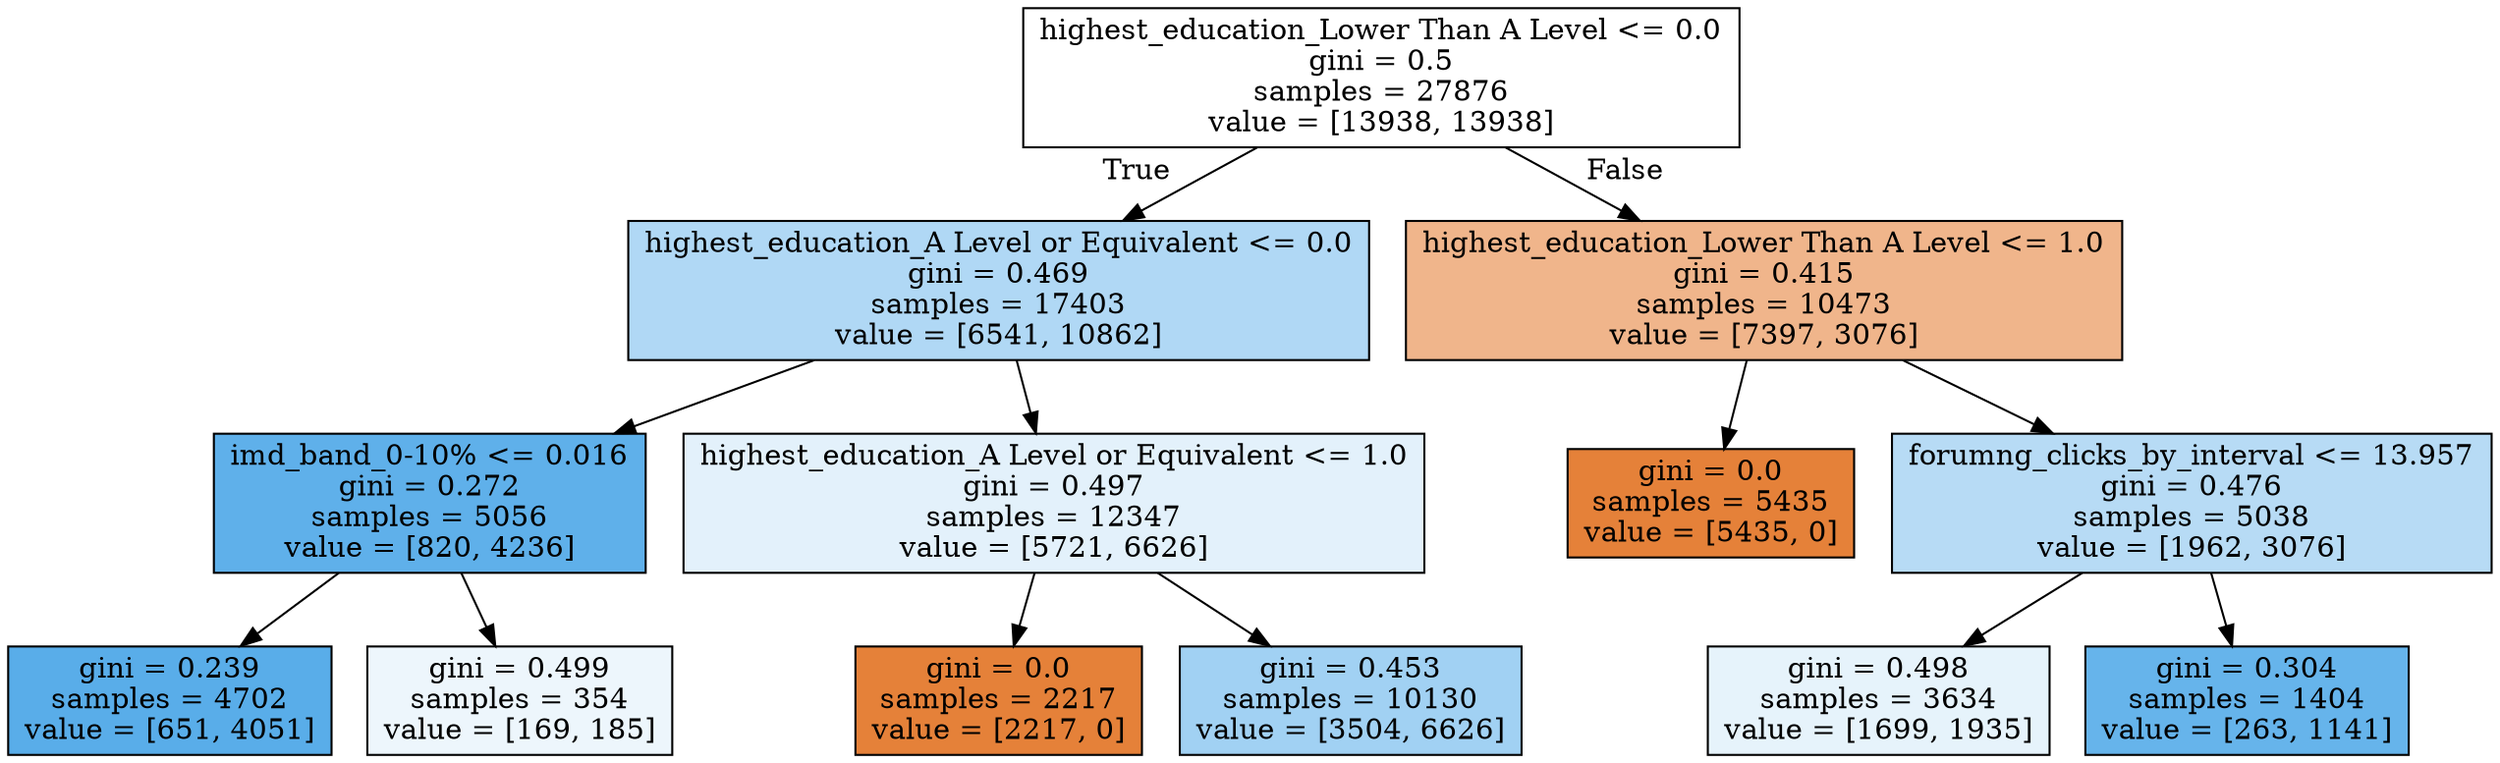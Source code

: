 digraph Tree {
node [shape=box, style="filled", color="black"] ;
0 [label="highest_education_Lower Than A Level <= 0.0\ngini = 0.5\nsamples = 27876\nvalue = [13938, 13938]", fillcolor="#e5813900"] ;
1 [label="highest_education_A Level or Equivalent <= 0.0\ngini = 0.469\nsamples = 17403\nvalue = [6541, 10862]", fillcolor="#399de565"] ;
0 -> 1 [labeldistance=2.5, labelangle=45, headlabel="True"] ;
2 [label="imd_band_0-10% <= 0.016\ngini = 0.272\nsamples = 5056\nvalue = [820, 4236]", fillcolor="#399de5ce"] ;
1 -> 2 ;
3 [label="gini = 0.239\nsamples = 4702\nvalue = [651, 4051]", fillcolor="#399de5d6"] ;
2 -> 3 ;
4 [label="gini = 0.499\nsamples = 354\nvalue = [169, 185]", fillcolor="#399de516"] ;
2 -> 4 ;
5 [label="highest_education_A Level or Equivalent <= 1.0\ngini = 0.497\nsamples = 12347\nvalue = [5721, 6626]", fillcolor="#399de523"] ;
1 -> 5 ;
6 [label="gini = 0.0\nsamples = 2217\nvalue = [2217, 0]", fillcolor="#e58139ff"] ;
5 -> 6 ;
7 [label="gini = 0.453\nsamples = 10130\nvalue = [3504, 6626]", fillcolor="#399de578"] ;
5 -> 7 ;
8 [label="highest_education_Lower Than A Level <= 1.0\ngini = 0.415\nsamples = 10473\nvalue = [7397, 3076]", fillcolor="#e5813995"] ;
0 -> 8 [labeldistance=2.5, labelangle=-45, headlabel="False"] ;
9 [label="gini = 0.0\nsamples = 5435\nvalue = [5435, 0]", fillcolor="#e58139ff"] ;
8 -> 9 ;
10 [label="forumng_clicks_by_interval <= 13.957\ngini = 0.476\nsamples = 5038\nvalue = [1962, 3076]", fillcolor="#399de55c"] ;
8 -> 10 ;
11 [label="gini = 0.498\nsamples = 3634\nvalue = [1699, 1935]", fillcolor="#399de51f"] ;
10 -> 11 ;
12 [label="gini = 0.304\nsamples = 1404\nvalue = [263, 1141]", fillcolor="#399de5c4"] ;
10 -> 12 ;
}